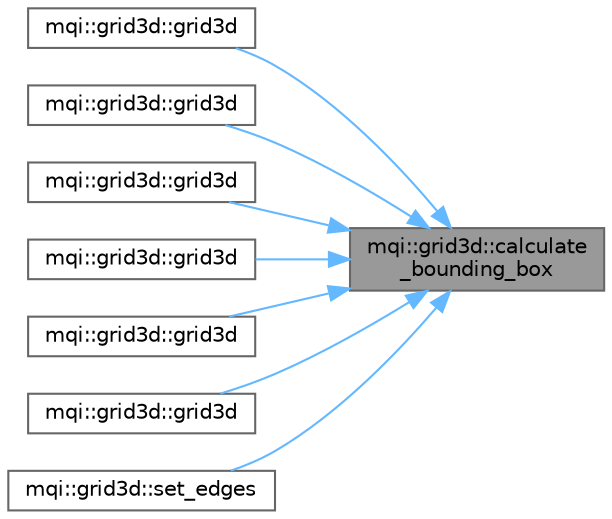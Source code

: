 digraph "mqi::grid3d::calculate_bounding_box"
{
 // LATEX_PDF_SIZE
  bgcolor="transparent";
  edge [fontname=Helvetica,fontsize=10,labelfontname=Helvetica,labelfontsize=10];
  node [fontname=Helvetica,fontsize=10,shape=box,height=0.2,width=0.4];
  rankdir="RL";
  Node1 [id="Node000001",label="mqi::grid3d::calculate\l_bounding_box",height=0.2,width=0.4,color="gray40", fillcolor="grey60", style="filled", fontcolor="black",tooltip="A helper function to calculate the bounding box corners and center of the grid."];
  Node1 -> Node2 [id="edge1_Node000001_Node000002",dir="back",color="steelblue1",style="solid",tooltip=" "];
  Node2 [id="Node000002",label="mqi::grid3d::grid3d",height=0.2,width=0.4,color="grey40", fillcolor="white", style="filled",URL="$classmqi_1_1grid3d.html#ac68191eaf8186123be74f4488032307d",tooltip="Constructs a non-uniform grid from arrays of edge coordinates."];
  Node1 -> Node3 [id="edge2_Node000001_Node000003",dir="back",color="steelblue1",style="solid",tooltip=" "];
  Node3 [id="Node000003",label="mqi::grid3d::grid3d",height=0.2,width=0.4,color="grey40", fillcolor="white", style="filled",URL="$classmqi_1_1grid3d.html#aac5d2acdbee7618d3777745b6b341adb",tooltip="Constructs an oriented non-uniform grid from edge arrays and a rotation matrix."];
  Node1 -> Node4 [id="edge3_Node000001_Node000004",dir="back",color="steelblue1",style="solid",tooltip=" "];
  Node4 [id="Node000004",label="mqi::grid3d::grid3d",height=0.2,width=0.4,color="grey40", fillcolor="white", style="filled",URL="$classmqi_1_1grid3d.html#a8c1987aeaaa90731b2515aceffa8c046",tooltip="Constructs an oriented non-uniform grid from edge arrays and rotation angles."];
  Node1 -> Node5 [id="edge4_Node000001_Node000005",dir="back",color="steelblue1",style="solid",tooltip=" "];
  Node5 [id="Node000005",label="mqi::grid3d::grid3d",height=0.2,width=0.4,color="grey40", fillcolor="white", style="filled",URL="$classmqi_1_1grid3d.html#ace14a970cda4666e72c20c5cd2b3261e",tooltip="Constructs a uniform grid from min/max coordinates and the number of voxels."];
  Node1 -> Node6 [id="edge5_Node000001_Node000006",dir="back",color="steelblue1",style="solid",tooltip=" "];
  Node6 [id="Node000006",label="mqi::grid3d::grid3d",height=0.2,width=0.4,color="grey40", fillcolor="white", style="filled",URL="$classmqi_1_1grid3d.html#ab04c85dabb49d55d858aaed0eb524180",tooltip="Constructs an oriented uniform grid with a specified rotation matrix."];
  Node1 -> Node7 [id="edge6_Node000001_Node000007",dir="back",color="steelblue1",style="solid",tooltip=" "];
  Node7 [id="Node000007",label="mqi::grid3d::grid3d",height=0.2,width=0.4,color="grey40", fillcolor="white", style="filled",URL="$classmqi_1_1grid3d.html#a0ddf2be54f186f6c6f9a3102c2c17555",tooltip="Constructs an oriented uniform grid with rotation specified by angles."];
  Node1 -> Node8 [id="edge7_Node000001_Node000008",dir="back",color="steelblue1",style="solid",tooltip=" "];
  Node8 [id="Node000008",label="mqi::grid3d::set_edges",height=0.2,width=0.4,color="grey40", fillcolor="white", style="filled",URL="$classmqi_1_1grid3d.html#aebab2b42048e4934c6e77b6f962204e6",tooltip="Sets the grid edges using externally managed arrays."];
}
